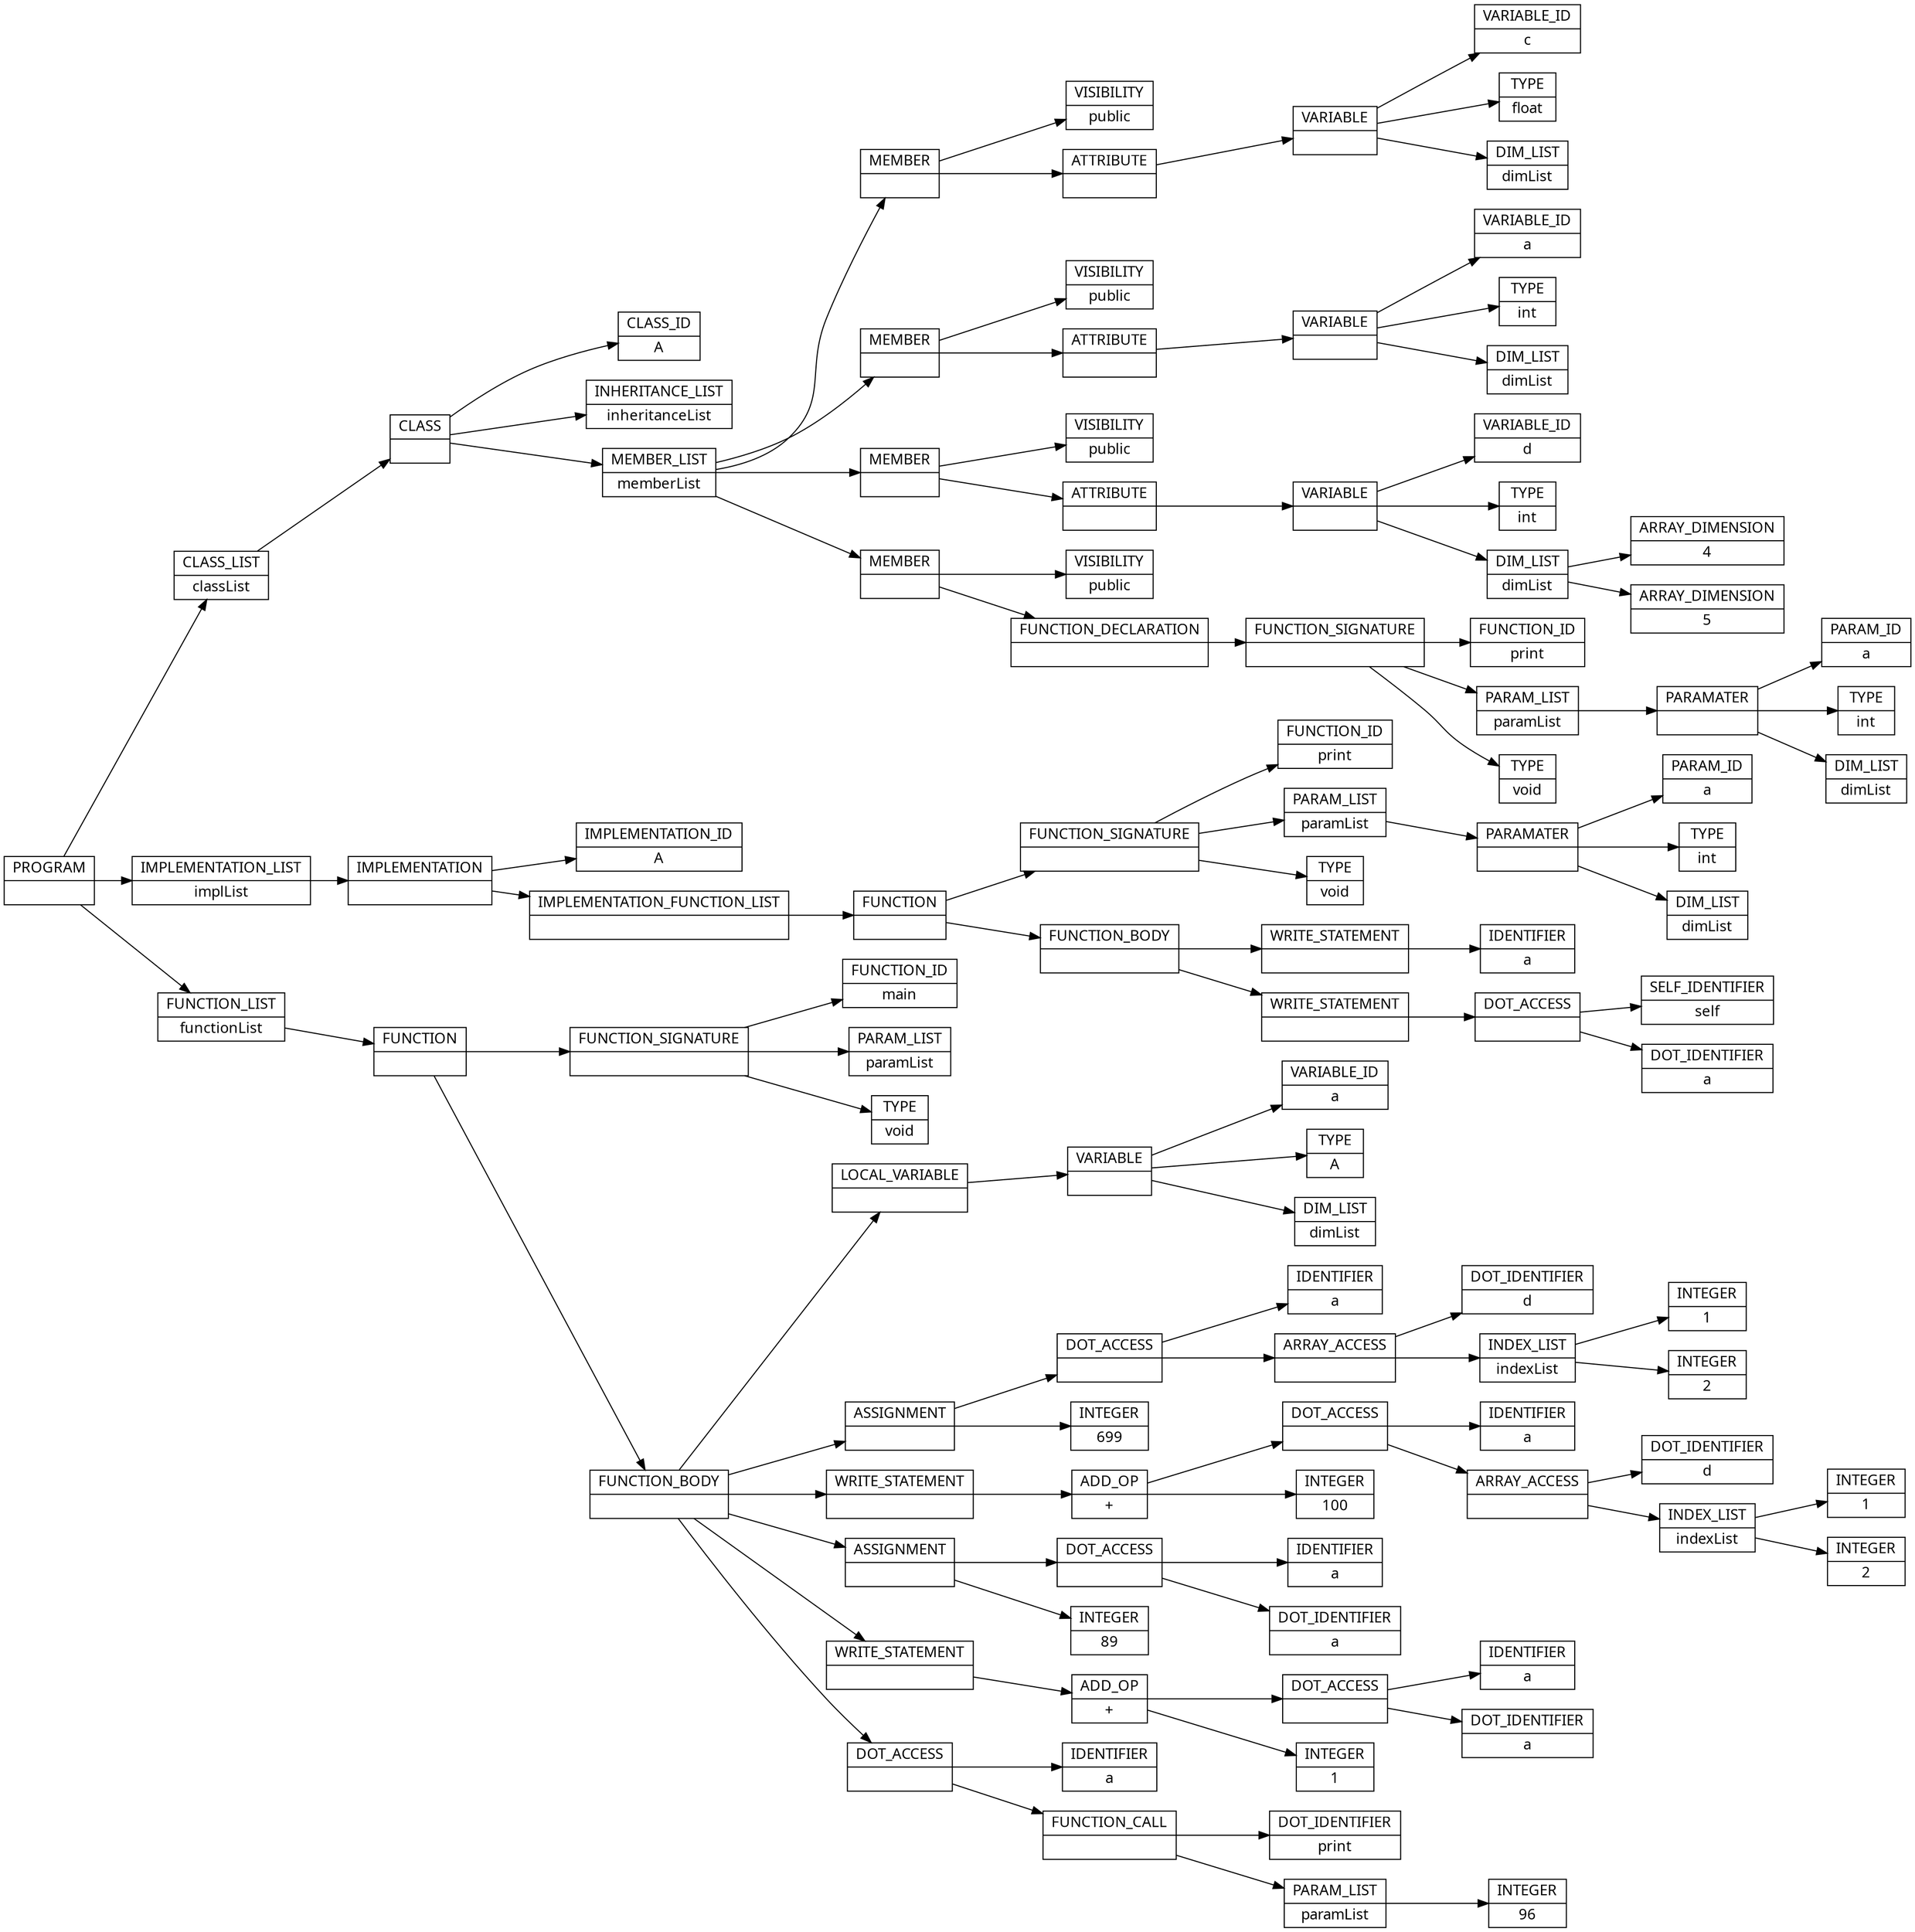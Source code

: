 digraph AST {
  node [shape=record];
    node [fontname=Sans];charset="UTF-8" splines=true splines=spline rankdir =LR
  node3 [label="PROGRAM |  "];
  node0 [label="CLASS_LIST | classList "];
  node45 [label="CLASS |  "];
  node4 [label="CLASS_ID | A "];
  node5 [label="INHERITANCE_LIST | inheritanceList "];
  node6 [label="MEMBER_LIST | memberList "];
  node14 [label="MEMBER |  "];
  node7 [label="VISIBILITY | public "];
  node13 [label="ATTRIBUTE |  "];
  node12 [label="VARIABLE |  "];
  node8 [label="VARIABLE_ID | c "];
  node9 [label="TYPE | float "];
  node10 [label="DIM_LIST | dimList "];
  node22 [label="MEMBER |  "];
  node15 [label="VISIBILITY | public "];
  node21 [label="ATTRIBUTE |  "];
  node20 [label="VARIABLE |  "];
  node16 [label="VARIABLE_ID | a "];
  node17 [label="TYPE | int "];
  node18 [label="DIM_LIST | dimList "];
  node32 [label="MEMBER |  "];
  node23 [label="VISIBILITY | public "];
  node31 [label="ATTRIBUTE |  "];
  node30 [label="VARIABLE |  "];
  node24 [label="VARIABLE_ID | d "];
  node25 [label="TYPE | int "];
  node28 [label="DIM_LIST | dimList "];
  node27 [label="ARRAY_DIMENSION | 4 "];
  node26 [label="ARRAY_DIMENSION | 5 "];
  node44 [label="MEMBER |  "];
  node33 [label="VISIBILITY | public "];
  node43 [label="FUNCTION_DECLARATION |  "];
  node42 [label="FUNCTION_SIGNATURE |  "];
  node34 [label="FUNCTION_ID | print "];
  node35 [label="PARAM_LIST | paramList "];
  node40 [label="PARAMATER |  "];
  node36 [label="PARAM_ID | a "];
  node37 [label="TYPE | int "];
  node38 [label="DIM_LIST | dimList "];
  node41 [label="TYPE | void "];
  node1 [label="IMPLEMENTATION_LIST | implList "];
  node65 [label="IMPLEMENTATION |  "];
  node46 [label="IMPLEMENTATION_ID | A "];
  node47 [label="IMPLEMENTATION_FUNCTION_LIST |  "];
  node64 [label="FUNCTION |  "];
  node56 [label="FUNCTION_SIGNATURE |  "];
  node48 [label="FUNCTION_ID | print "];
  node49 [label="PARAM_LIST | paramList "];
  node54 [label="PARAMATER |  "];
  node50 [label="PARAM_ID | a "];
  node51 [label="TYPE | int "];
  node52 [label="DIM_LIST | dimList "];
  node55 [label="TYPE | void "];
  node57 [label="FUNCTION_BODY |  "];
  node59 [label="WRITE_STATEMENT |  "];
  node58 [label="IDENTIFIER | a "];
  node63 [label="WRITE_STATEMENT |  "];
  node62 [label="DOT_ACCESS |  "];
  node60 [label="SELF_IDENTIFIER | self "];
  node61 [label="DOT_IDENTIFIER | a "];
  node2 [label="FUNCTION_LIST | functionList "];
  node115 [label="FUNCTION |  "];
  node69 [label="FUNCTION_SIGNATURE |  "];
  node66 [label="FUNCTION_ID | main "];
  node67 [label="PARAM_LIST | paramList "];
  node68 [label="TYPE | void "];
  node70 [label="FUNCTION_BODY |  "];
  node76 [label="LOCAL_VARIABLE |  "];
  node75 [label="VARIABLE |  "];
  node71 [label="VARIABLE_ID | a "];
  node72 [label="TYPE | A "];
  node73 [label="DIM_LIST | dimList "];
  node86 [label="ASSIGNMENT |  "];
  node83 [label="DOT_ACCESS |  "];
  node77 [label="IDENTIFIER | a "];
  node82 [label="ARRAY_ACCESS |  "];
  node78 [label="DOT_IDENTIFIER | d "];
  node80 [label="INDEX_LIST | indexList "];
  node79 [label="INTEGER | 1 "];
  node81 [label="INTEGER | 2 "];
  node85 [label="INTEGER | 699 "];
  node96 [label="WRITE_STATEMENT |  "];
  node94 [label="ADD_OP | + "];
  node93 [label="DOT_ACCESS |  "];
  node87 [label="IDENTIFIER | a "];
  node92 [label="ARRAY_ACCESS |  "];
  node88 [label="DOT_IDENTIFIER | d "];
  node90 [label="INDEX_LIST | indexList "];
  node89 [label="INTEGER | 1 "];
  node91 [label="INTEGER | 2 "];
  node95 [label="INTEGER | 100 "];
  node102 [label="ASSIGNMENT |  "];
  node99 [label="DOT_ACCESS |  "];
  node97 [label="IDENTIFIER | a "];
  node98 [label="DOT_IDENTIFIER | a "];
  node101 [label="INTEGER | 89 "];
  node108 [label="WRITE_STATEMENT |  "];
  node106 [label="ADD_OP | + "];
  node105 [label="DOT_ACCESS |  "];
  node103 [label="IDENTIFIER | a "];
  node104 [label="DOT_IDENTIFIER | a "];
  node107 [label="INTEGER | 1 "];
  node114 [label="DOT_ACCESS |  "];
  node109 [label="IDENTIFIER | a "];
  node113 [label="FUNCTION_CALL |  "];
  node110 [label="DOT_IDENTIFIER | print "];
  node111 [label="PARAM_LIST | paramList "];
  node112 [label="INTEGER | 96 "];
  node3 -> node0;
  node0 -> node45;
  node45 -> node4;
  node45 -> node5;
  node45 -> node6;
  node6 -> node14;
  node14 -> node7;
  node14 -> node13;
  node13 -> node12;
  node12 -> node8;
  node12 -> node9;
  node12 -> node10;
  node6 -> node22;
  node22 -> node15;
  node22 -> node21;
  node21 -> node20;
  node20 -> node16;
  node20 -> node17;
  node20 -> node18;
  node6 -> node32;
  node32 -> node23;
  node32 -> node31;
  node31 -> node30;
  node30 -> node24;
  node30 -> node25;
  node30 -> node28;
  node28 -> node27;
  node28 -> node26;
  node6 -> node44;
  node44 -> node33;
  node44 -> node43;
  node43 -> node42;
  node42 -> node34;
  node42 -> node35;
  node35 -> node40;
  node40 -> node36;
  node40 -> node37;
  node40 -> node38;
  node42 -> node41;
  node3 -> node1;
  node1 -> node65;
  node65 -> node46;
  node65 -> node47;
  node47 -> node64;
  node64 -> node56;
  node56 -> node48;
  node56 -> node49;
  node49 -> node54;
  node54 -> node50;
  node54 -> node51;
  node54 -> node52;
  node56 -> node55;
  node64 -> node57;
  node57 -> node59;
  node59 -> node58;
  node57 -> node63;
  node63 -> node62;
  node62 -> node60;
  node62 -> node61;
  node3 -> node2;
  node2 -> node115;
  node115 -> node69;
  node69 -> node66;
  node69 -> node67;
  node69 -> node68;
  node115 -> node70;
  node70 -> node76;
  node76 -> node75;
  node75 -> node71;
  node75 -> node72;
  node75 -> node73;
  node70 -> node86;
  node86 -> node83;
  node83 -> node77;
  node83 -> node82;
  node82 -> node78;
  node82 -> node80;
  node80 -> node79;
  node80 -> node81;
  node86 -> node85;
  node70 -> node96;
  node96 -> node94;
  node94 -> node93;
  node93 -> node87;
  node93 -> node92;
  node92 -> node88;
  node92 -> node90;
  node90 -> node89;
  node90 -> node91;
  node94 -> node95;
  node70 -> node102;
  node102 -> node99;
  node99 -> node97;
  node99 -> node98;
  node102 -> node101;
  node70 -> node108;
  node108 -> node106;
  node106 -> node105;
  node105 -> node103;
  node105 -> node104;
  node106 -> node107;
  node70 -> node114;
  node114 -> node109;
  node114 -> node113;
  node113 -> node110;
  node113 -> node111;
  node111 -> node112;
}
